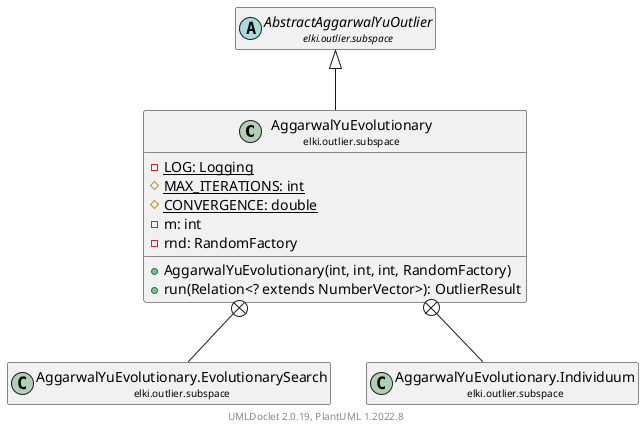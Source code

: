 @startuml
    remove .*\.(Instance|Par|Parameterizer|Factory)$
    set namespaceSeparator none
    hide empty fields
    hide empty methods

    class "<size:14>AggarwalYuEvolutionary\n<size:10>elki.outlier.subspace" as elki.outlier.subspace.AggarwalYuEvolutionary [[AggarwalYuEvolutionary.html]] {
        {static} -LOG: Logging
        {static} #MAX_ITERATIONS: int
        {static} #CONVERGENCE: double
        -m: int
        -rnd: RandomFactory
        +AggarwalYuEvolutionary(int, int, int, RandomFactory)
        +run(Relation<? extends NumberVector>): OutlierResult
    }

    abstract class "<size:14>AbstractAggarwalYuOutlier\n<size:10>elki.outlier.subspace" as elki.outlier.subspace.AbstractAggarwalYuOutlier [[AbstractAggarwalYuOutlier.html]]
    class "<size:14>AggarwalYuEvolutionary.EvolutionarySearch\n<size:10>elki.outlier.subspace" as elki.outlier.subspace.AggarwalYuEvolutionary.EvolutionarySearch [[AggarwalYuEvolutionary.EvolutionarySearch.html]]
    class "<size:14>AggarwalYuEvolutionary.Individuum\n<size:10>elki.outlier.subspace" as elki.outlier.subspace.AggarwalYuEvolutionary.Individuum [[AggarwalYuEvolutionary.Individuum.html]]
    class "<size:14>AggarwalYuEvolutionary.Par\n<size:10>elki.outlier.subspace" as elki.outlier.subspace.AggarwalYuEvolutionary.Par [[AggarwalYuEvolutionary.Par.html]]

    elki.outlier.subspace.AbstractAggarwalYuOutlier <|-- elki.outlier.subspace.AggarwalYuEvolutionary
    elki.outlier.subspace.AggarwalYuEvolutionary +-- elki.outlier.subspace.AggarwalYuEvolutionary.EvolutionarySearch
    elki.outlier.subspace.AggarwalYuEvolutionary +-- elki.outlier.subspace.AggarwalYuEvolutionary.Individuum
    elki.outlier.subspace.AggarwalYuEvolutionary +-- elki.outlier.subspace.AggarwalYuEvolutionary.Par

    center footer UMLDoclet 2.0.19, PlantUML 1.2022.8
@enduml
